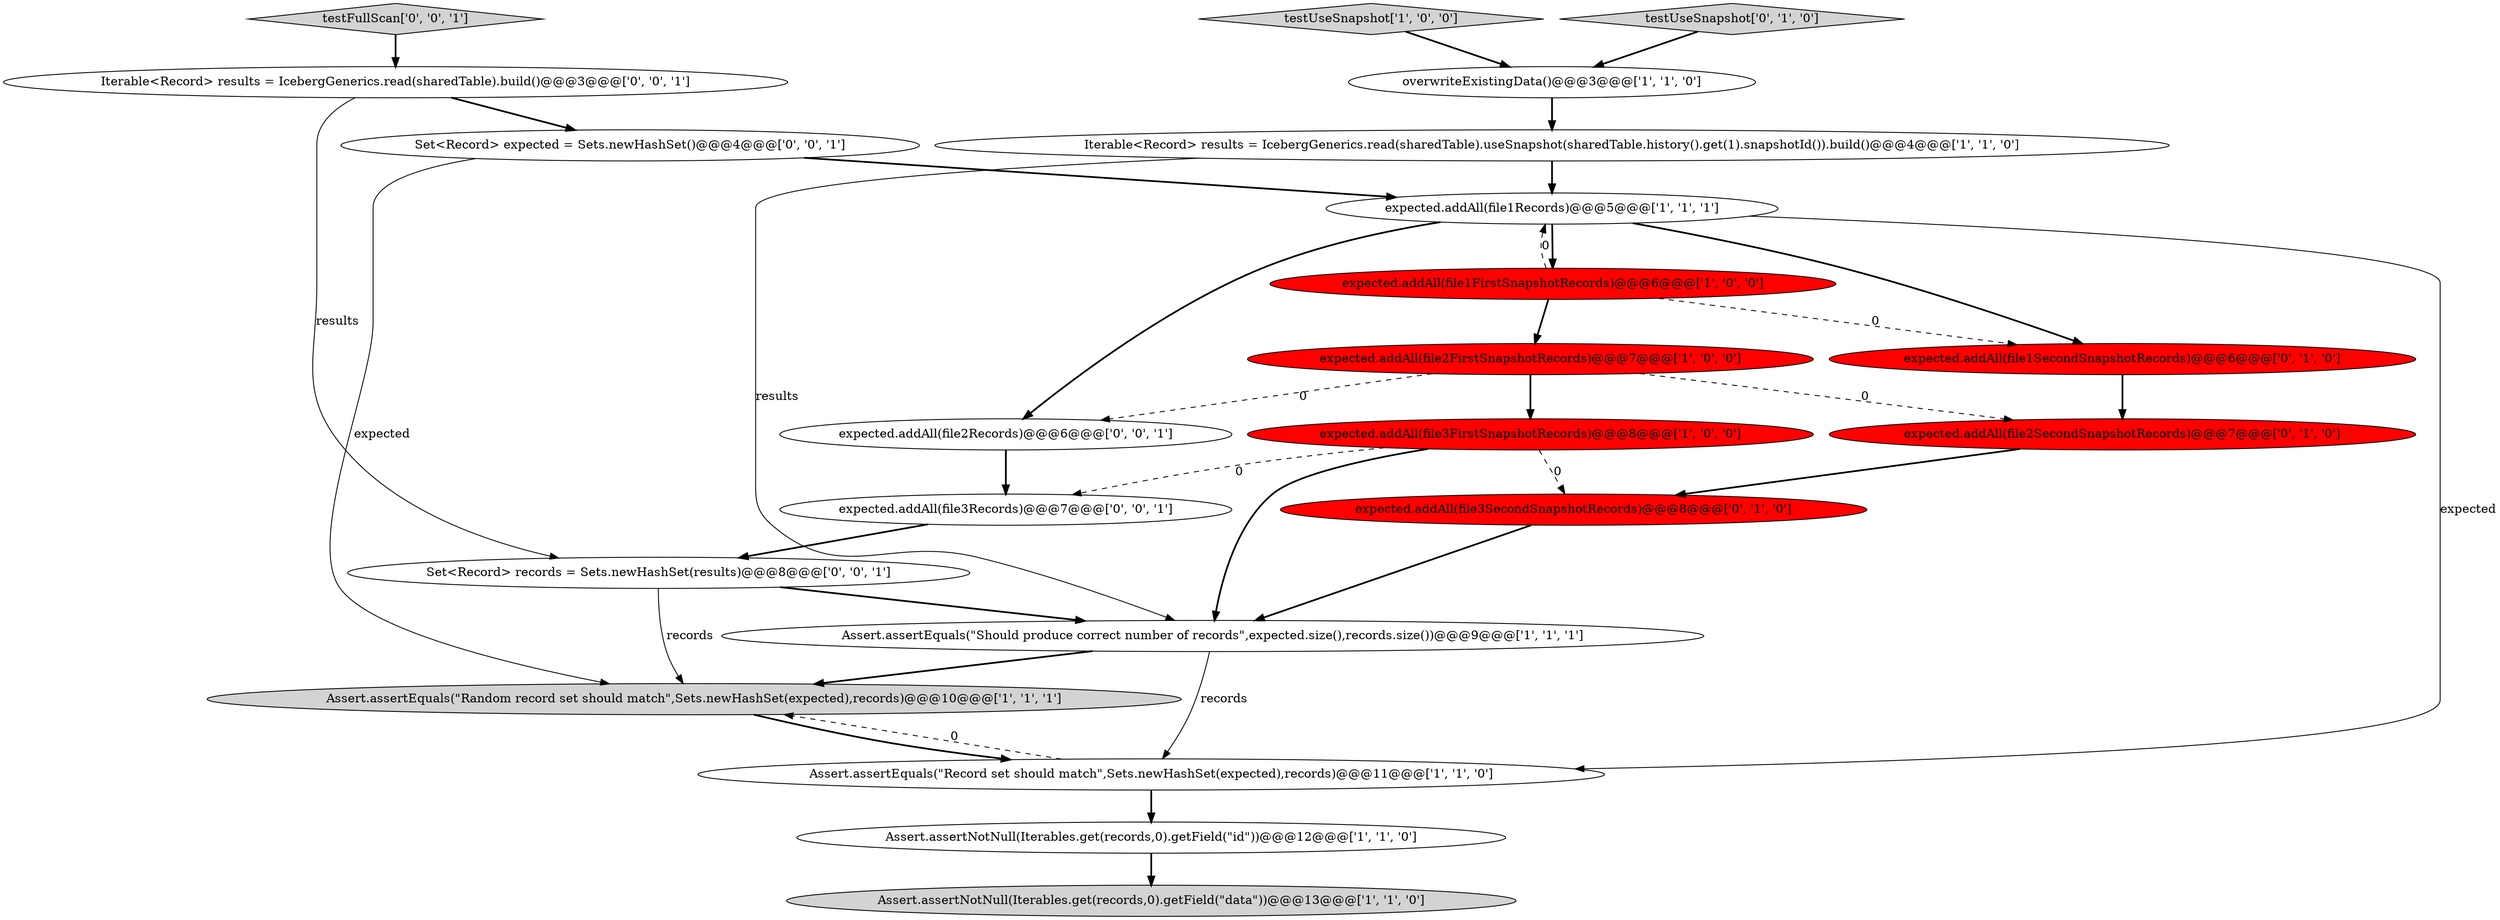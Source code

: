 digraph {
21 [style = filled, label = "testFullScan['0', '0', '1']", fillcolor = lightgray, shape = diamond image = "AAA0AAABBB3BBB"];
20 [style = filled, label = "Iterable<Record> results = IcebergGenerics.read(sharedTable).build()@@@3@@@['0', '0', '1']", fillcolor = white, shape = ellipse image = "AAA0AAABBB3BBB"];
0 [style = filled, label = "Iterable<Record> results = IcebergGenerics.read(sharedTable).useSnapshot(sharedTable.history().get(1).snapshotId()).build()@@@4@@@['1', '1', '0']", fillcolor = white, shape = ellipse image = "AAA0AAABBB1BBB"];
11 [style = filled, label = "Assert.assertNotNull(Iterables.get(records,0).getField(\"data\"))@@@13@@@['1', '1', '0']", fillcolor = lightgray, shape = ellipse image = "AAA0AAABBB1BBB"];
16 [style = filled, label = "expected.addAll(file2Records)@@@6@@@['0', '0', '1']", fillcolor = white, shape = ellipse image = "AAA0AAABBB3BBB"];
3 [style = filled, label = "overwriteExistingData()@@@3@@@['1', '1', '0']", fillcolor = white, shape = ellipse image = "AAA0AAABBB1BBB"];
12 [style = filled, label = "expected.addAll(file1SecondSnapshotRecords)@@@6@@@['0', '1', '0']", fillcolor = red, shape = ellipse image = "AAA1AAABBB2BBB"];
1 [style = filled, label = "expected.addAll(file1FirstSnapshotRecords)@@@6@@@['1', '0', '0']", fillcolor = red, shape = ellipse image = "AAA1AAABBB1BBB"];
5 [style = filled, label = "expected.addAll(file2FirstSnapshotRecords)@@@7@@@['1', '0', '0']", fillcolor = red, shape = ellipse image = "AAA1AAABBB1BBB"];
2 [style = filled, label = "testUseSnapshot['1', '0', '0']", fillcolor = lightgray, shape = diamond image = "AAA0AAABBB1BBB"];
7 [style = filled, label = "Assert.assertEquals(\"Should produce correct number of records\",expected.size(),records.size())@@@9@@@['1', '1', '1']", fillcolor = white, shape = ellipse image = "AAA0AAABBB1BBB"];
10 [style = filled, label = "Assert.assertEquals(\"Record set should match\",Sets.newHashSet(expected),records)@@@11@@@['1', '1', '0']", fillcolor = white, shape = ellipse image = "AAA0AAABBB1BBB"];
14 [style = filled, label = "testUseSnapshot['0', '1', '0']", fillcolor = lightgray, shape = diamond image = "AAA0AAABBB2BBB"];
15 [style = filled, label = "expected.addAll(file3SecondSnapshotRecords)@@@8@@@['0', '1', '0']", fillcolor = red, shape = ellipse image = "AAA1AAABBB2BBB"];
19 [style = filled, label = "Set<Record> expected = Sets.newHashSet()@@@4@@@['0', '0', '1']", fillcolor = white, shape = ellipse image = "AAA0AAABBB3BBB"];
4 [style = filled, label = "Assert.assertNotNull(Iterables.get(records,0).getField(\"id\"))@@@12@@@['1', '1', '0']", fillcolor = white, shape = ellipse image = "AAA0AAABBB1BBB"];
6 [style = filled, label = "Assert.assertEquals(\"Random record set should match\",Sets.newHashSet(expected),records)@@@10@@@['1', '1', '1']", fillcolor = lightgray, shape = ellipse image = "AAA0AAABBB1BBB"];
18 [style = filled, label = "Set<Record> records = Sets.newHashSet(results)@@@8@@@['0', '0', '1']", fillcolor = white, shape = ellipse image = "AAA0AAABBB3BBB"];
17 [style = filled, label = "expected.addAll(file3Records)@@@7@@@['0', '0', '1']", fillcolor = white, shape = ellipse image = "AAA0AAABBB3BBB"];
9 [style = filled, label = "expected.addAll(file3FirstSnapshotRecords)@@@8@@@['1', '0', '0']", fillcolor = red, shape = ellipse image = "AAA1AAABBB1BBB"];
8 [style = filled, label = "expected.addAll(file1Records)@@@5@@@['1', '1', '1']", fillcolor = white, shape = ellipse image = "AAA0AAABBB1BBB"];
13 [style = filled, label = "expected.addAll(file2SecondSnapshotRecords)@@@7@@@['0', '1', '0']", fillcolor = red, shape = ellipse image = "AAA1AAABBB2BBB"];
1->5 [style = bold, label=""];
5->13 [style = dashed, label="0"];
14->3 [style = bold, label=""];
8->16 [style = bold, label=""];
15->7 [style = bold, label=""];
5->9 [style = bold, label=""];
10->6 [style = dashed, label="0"];
2->3 [style = bold, label=""];
19->6 [style = solid, label="expected"];
16->17 [style = bold, label=""];
9->7 [style = bold, label=""];
19->8 [style = bold, label=""];
3->0 [style = bold, label=""];
5->16 [style = dashed, label="0"];
8->1 [style = bold, label=""];
12->13 [style = bold, label=""];
1->12 [style = dashed, label="0"];
18->6 [style = solid, label="records"];
21->20 [style = bold, label=""];
8->10 [style = solid, label="expected"];
6->10 [style = bold, label=""];
9->17 [style = dashed, label="0"];
7->6 [style = bold, label=""];
0->8 [style = bold, label=""];
10->4 [style = bold, label=""];
1->8 [style = dashed, label="0"];
13->15 [style = bold, label=""];
18->7 [style = bold, label=""];
4->11 [style = bold, label=""];
20->19 [style = bold, label=""];
20->18 [style = solid, label="results"];
0->7 [style = solid, label="results"];
8->12 [style = bold, label=""];
17->18 [style = bold, label=""];
7->10 [style = solid, label="records"];
9->15 [style = dashed, label="0"];
}
